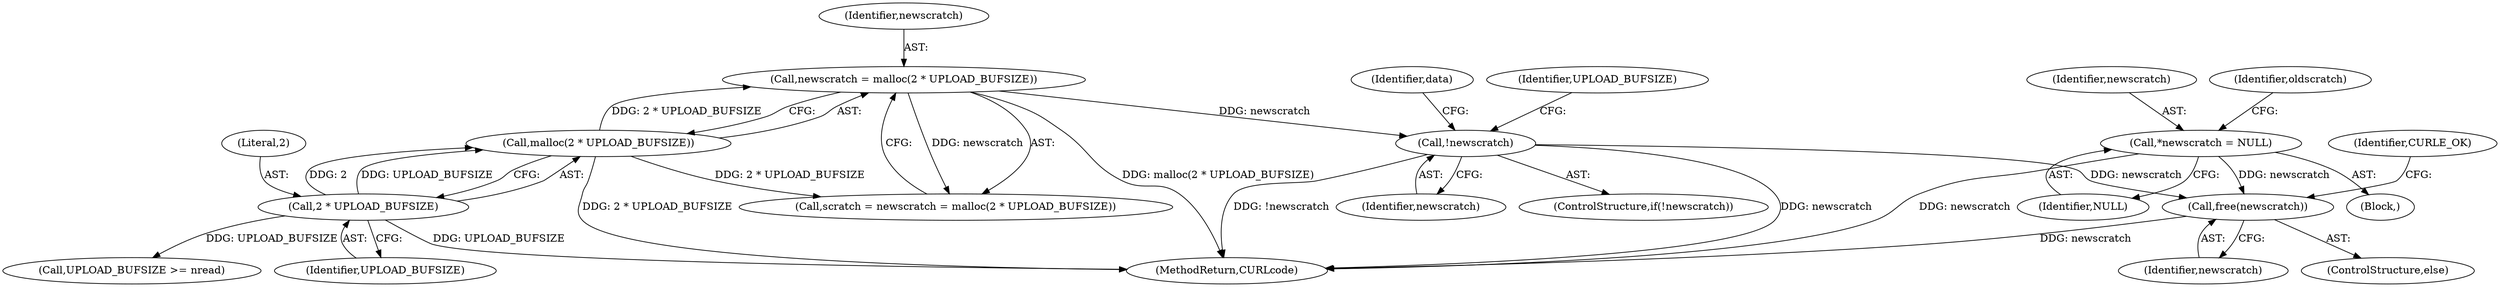 digraph "0_curl_ba1dbd78e5f1ed67c1b8d37ac89d90e5e330b628@API" {
"1000413" [label="(Call,free(newscratch))"];
"1000175" [label="(Call,!newscratch)"];
"1000168" [label="(Call,newscratch = malloc(2 * UPLOAD_BUFSIZE))"];
"1000170" [label="(Call,malloc(2 * UPLOAD_BUFSIZE))"];
"1000171" [label="(Call,2 * UPLOAD_BUFSIZE)"];
"1000145" [label="(Call,*newscratch = NULL)"];
"1000146" [label="(Identifier,newscratch)"];
"1000175" [label="(Call,!newscratch)"];
"1000416" [label="(Identifier,CURLE_OK)"];
"1000171" [label="(Call,2 * UPLOAD_BUFSIZE)"];
"1000145" [label="(Call,*newscratch = NULL)"];
"1000413" [label="(Call,free(newscratch))"];
"1000173" [label="(Identifier,UPLOAD_BUFSIZE)"];
"1000119" [label="(Block,)"];
"1000172" [label="(Literal,2)"];
"1000166" [label="(Call,scratch = newscratch = malloc(2 * UPLOAD_BUFSIZE))"];
"1000176" [label="(Identifier,newscratch)"];
"1000174" [label="(ControlStructure,if(!newscratch))"];
"1000170" [label="(Call,malloc(2 * UPLOAD_BUFSIZE))"];
"1000147" [label="(Identifier,NULL)"];
"1000412" [label="(ControlStructure,else)"];
"1000168" [label="(Call,newscratch = malloc(2 * UPLOAD_BUFSIZE))"];
"1000417" [label="(MethodReturn,CURLcode)"];
"1000179" [label="(Identifier,data)"];
"1000185" [label="(Identifier,UPLOAD_BUFSIZE)"];
"1000169" [label="(Identifier,newscratch)"];
"1000150" [label="(Identifier,oldscratch)"];
"1000184" [label="(Call,UPLOAD_BUFSIZE >= nread)"];
"1000414" [label="(Identifier,newscratch)"];
"1000413" -> "1000412"  [label="AST: "];
"1000413" -> "1000414"  [label="CFG: "];
"1000414" -> "1000413"  [label="AST: "];
"1000416" -> "1000413"  [label="CFG: "];
"1000413" -> "1000417"  [label="DDG: newscratch"];
"1000175" -> "1000413"  [label="DDG: newscratch"];
"1000145" -> "1000413"  [label="DDG: newscratch"];
"1000175" -> "1000174"  [label="AST: "];
"1000175" -> "1000176"  [label="CFG: "];
"1000176" -> "1000175"  [label="AST: "];
"1000179" -> "1000175"  [label="CFG: "];
"1000185" -> "1000175"  [label="CFG: "];
"1000175" -> "1000417"  [label="DDG: newscratch"];
"1000175" -> "1000417"  [label="DDG: !newscratch"];
"1000168" -> "1000175"  [label="DDG: newscratch"];
"1000168" -> "1000166"  [label="AST: "];
"1000168" -> "1000170"  [label="CFG: "];
"1000169" -> "1000168"  [label="AST: "];
"1000170" -> "1000168"  [label="AST: "];
"1000166" -> "1000168"  [label="CFG: "];
"1000168" -> "1000417"  [label="DDG: malloc(2 * UPLOAD_BUFSIZE)"];
"1000168" -> "1000166"  [label="DDG: newscratch"];
"1000170" -> "1000168"  [label="DDG: 2 * UPLOAD_BUFSIZE"];
"1000170" -> "1000171"  [label="CFG: "];
"1000171" -> "1000170"  [label="AST: "];
"1000170" -> "1000417"  [label="DDG: 2 * UPLOAD_BUFSIZE"];
"1000170" -> "1000166"  [label="DDG: 2 * UPLOAD_BUFSIZE"];
"1000171" -> "1000170"  [label="DDG: 2"];
"1000171" -> "1000170"  [label="DDG: UPLOAD_BUFSIZE"];
"1000171" -> "1000173"  [label="CFG: "];
"1000172" -> "1000171"  [label="AST: "];
"1000173" -> "1000171"  [label="AST: "];
"1000171" -> "1000417"  [label="DDG: UPLOAD_BUFSIZE"];
"1000171" -> "1000184"  [label="DDG: UPLOAD_BUFSIZE"];
"1000145" -> "1000119"  [label="AST: "];
"1000145" -> "1000147"  [label="CFG: "];
"1000146" -> "1000145"  [label="AST: "];
"1000147" -> "1000145"  [label="AST: "];
"1000150" -> "1000145"  [label="CFG: "];
"1000145" -> "1000417"  [label="DDG: newscratch"];
}
